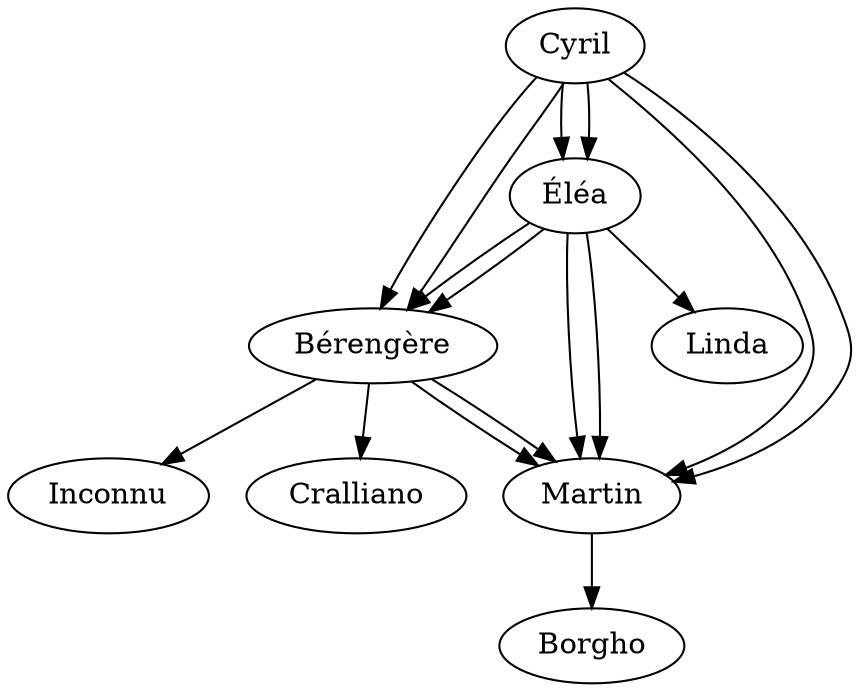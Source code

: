 // relationship graph between pc/npc
digraph relationship {
	1 [label=Cyril]
	2 [label="Éléa"]
	3 [label="Bérengère"]
	4 [label=Martin]
	5 [label=Linda]
	6 [label=Inconnu]
	7 [label=Cralliano]
	8 [label=Borgho]
	1 -> 2
	1 -> 2
	1 -> 3
	1 -> 3
	1 -> 4
	1 -> 4
	2 -> 3
	2 -> 3
	2 -> 4
	2 -> 4
	2 -> 5
	3 -> 4
	3 -> 4
	3 -> 6
	3 -> 7
	4 -> 8
}

